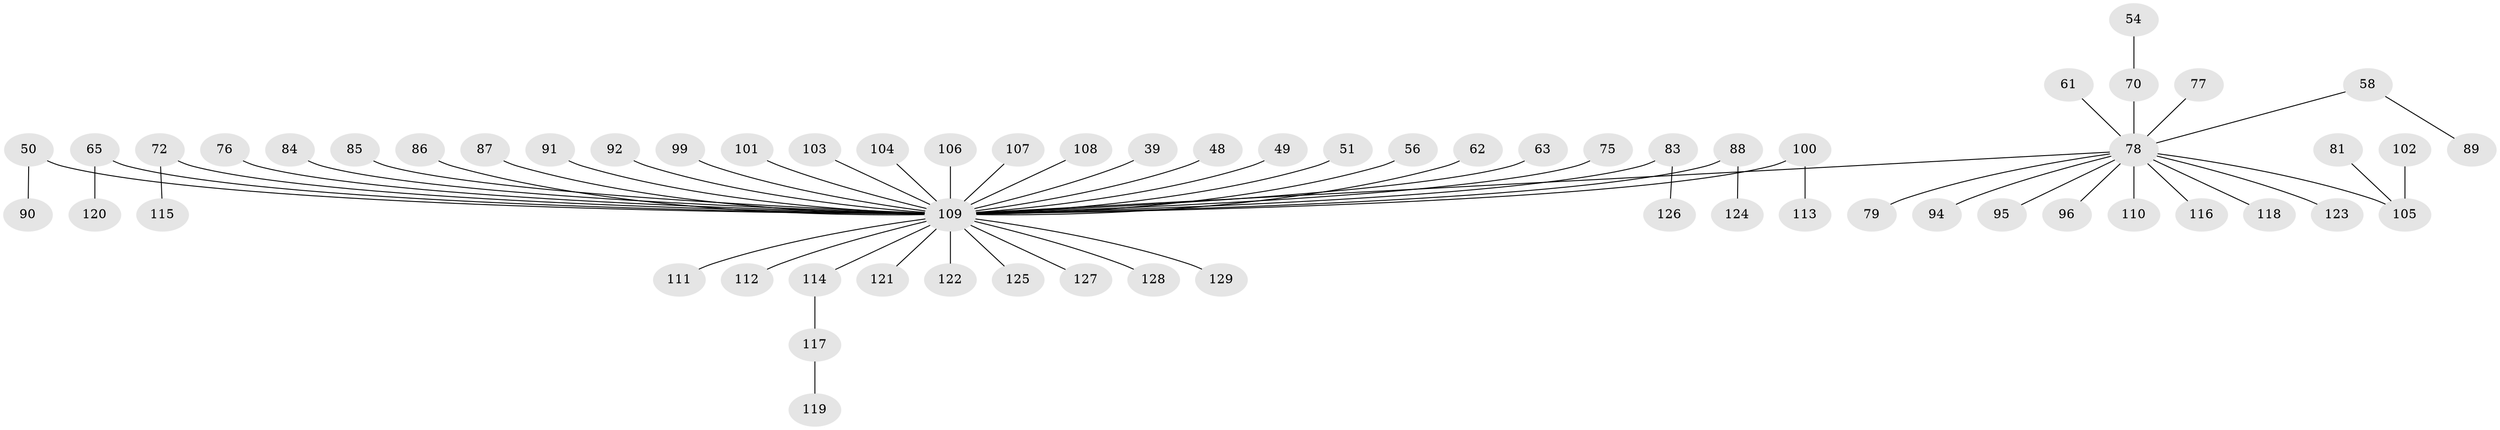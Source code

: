 // original degree distribution, {4: 0.07751937984496124, 8: 0.015503875968992248, 3: 0.12403100775193798, 7: 0.015503875968992248, 5: 0.015503875968992248, 2: 0.24031007751937986, 1: 0.5116279069767442}
// Generated by graph-tools (version 1.1) at 2025/53/03/09/25 04:53:49]
// undirected, 64 vertices, 63 edges
graph export_dot {
graph [start="1"]
  node [color=gray90,style=filled];
  39;
  48;
  49;
  50;
  51;
  54;
  56;
  58;
  61;
  62;
  63;
  65;
  70 [super="+52"];
  72;
  75;
  76;
  77;
  78 [super="+34+10+74+57+55+45"];
  79;
  81;
  83 [super="+42"];
  84;
  85;
  86;
  87;
  88;
  89;
  90;
  91;
  92;
  94;
  95;
  96;
  99;
  100;
  101;
  102;
  103;
  104;
  105 [super="+40+46"];
  106;
  107;
  108;
  109 [super="+11+67+97+80+27+30+64+37+98+66+35+59+82"];
  110;
  111;
  112;
  113;
  114;
  115;
  116;
  117;
  118;
  119;
  120;
  121;
  122;
  123;
  124;
  125;
  126;
  127;
  128;
  129;
  39 -- 109;
  48 -- 109;
  49 -- 109;
  50 -- 90;
  50 -- 109;
  51 -- 109;
  54 -- 70;
  56 -- 109;
  58 -- 89;
  58 -- 78;
  61 -- 78;
  62 -- 109;
  63 -- 109;
  65 -- 120;
  65 -- 109;
  70 -- 78;
  72 -- 115;
  72 -- 109;
  75 -- 109;
  76 -- 109;
  77 -- 78;
  78 -- 79;
  78 -- 94;
  78 -- 109;
  78 -- 105;
  78 -- 110;
  78 -- 118;
  78 -- 123;
  78 -- 95;
  78 -- 96;
  78 -- 116;
  81 -- 105;
  83 -- 126;
  83 -- 109;
  84 -- 109;
  85 -- 109;
  86 -- 109;
  87 -- 109;
  88 -- 124;
  88 -- 109;
  91 -- 109;
  92 -- 109;
  99 -- 109;
  100 -- 113;
  100 -- 109;
  101 -- 109;
  102 -- 105;
  103 -- 109;
  104 -- 109;
  106 -- 109;
  107 -- 109;
  108 -- 109;
  109 -- 112;
  109 -- 122;
  109 -- 129;
  109 -- 121;
  109 -- 125;
  109 -- 127;
  109 -- 128;
  109 -- 111;
  109 -- 114;
  114 -- 117;
  117 -- 119;
}
